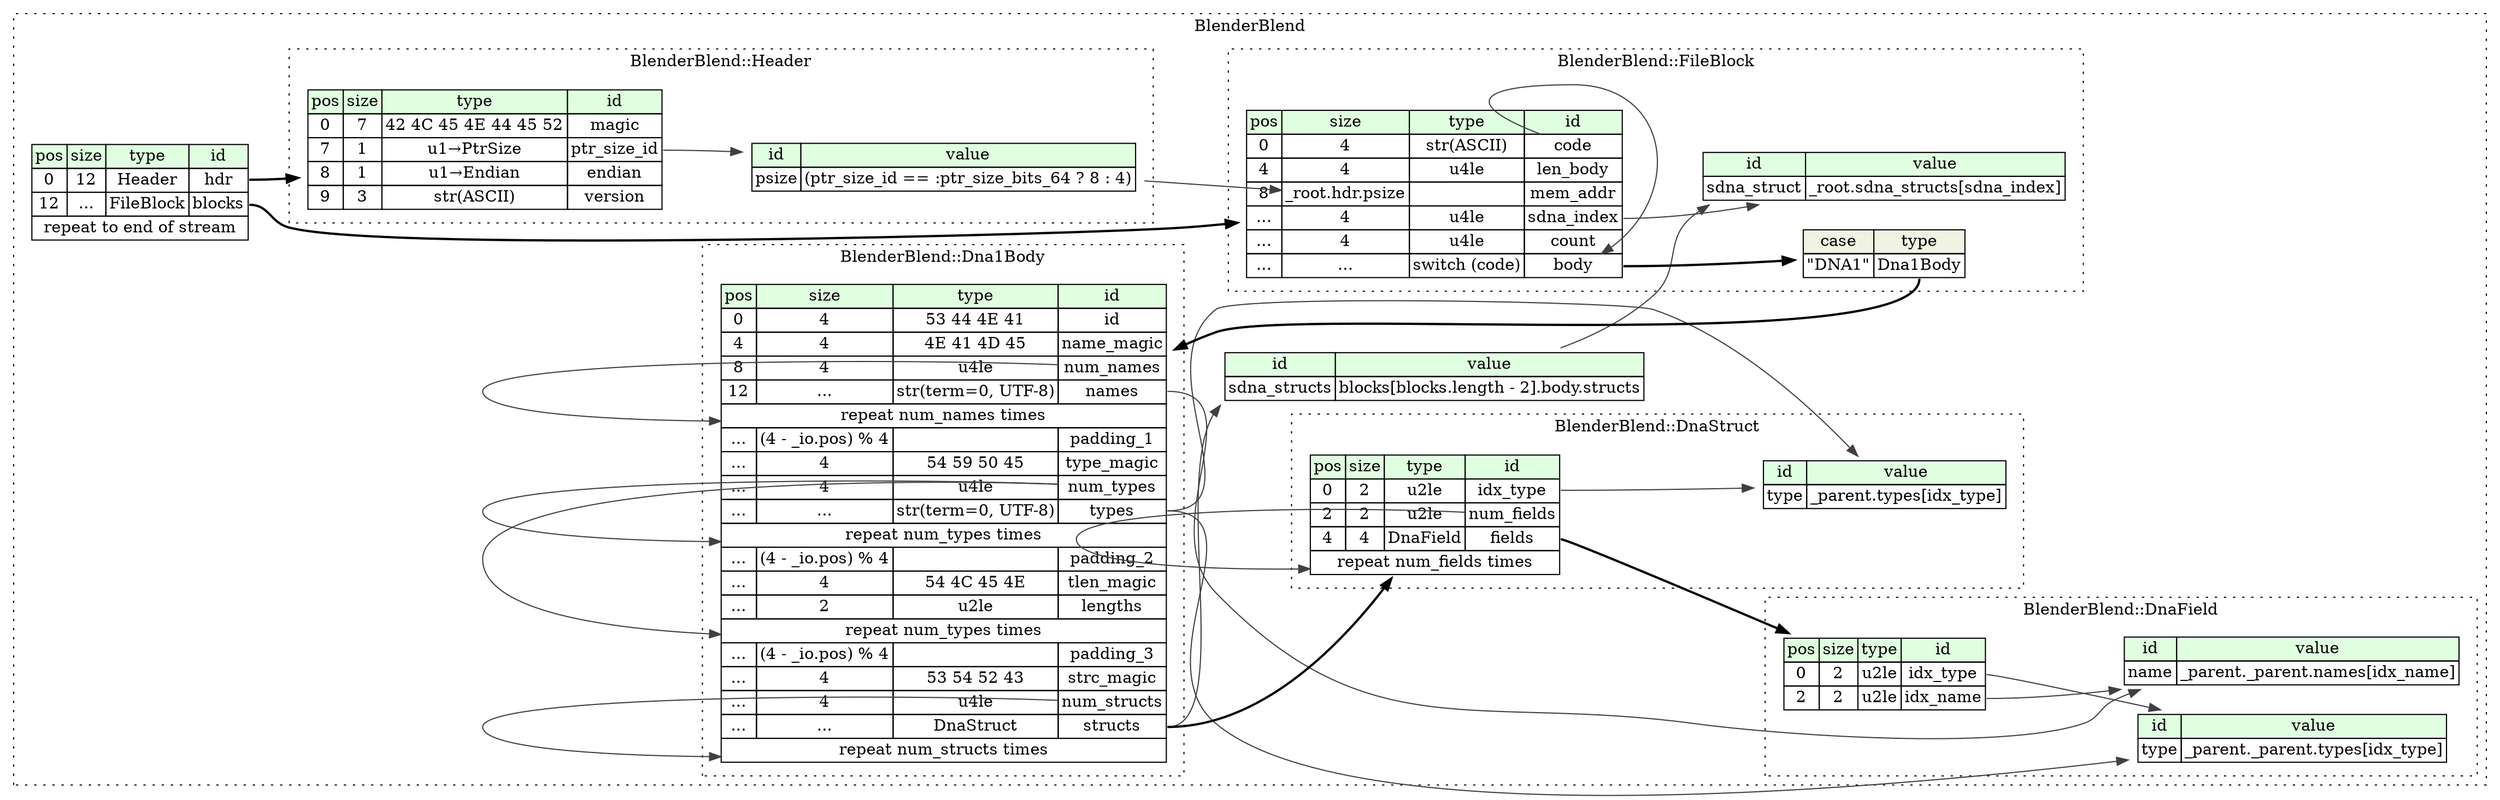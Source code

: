 digraph {
	rankdir=LR;
	node [shape=plaintext];
	subgraph cluster__blender_blend {
		label="BlenderBlend";
		graph[style=dotted];

		blender_blend__seq [label=<<TABLE BORDER="0" CELLBORDER="1" CELLSPACING="0">
			<TR><TD BGCOLOR="#E0FFE0">pos</TD><TD BGCOLOR="#E0FFE0">size</TD><TD BGCOLOR="#E0FFE0">type</TD><TD BGCOLOR="#E0FFE0">id</TD></TR>
			<TR><TD PORT="hdr_pos">0</TD><TD PORT="hdr_size">12</TD><TD>Header</TD><TD PORT="hdr_type">hdr</TD></TR>
			<TR><TD PORT="blocks_pos">12</TD><TD PORT="blocks_size">...</TD><TD>FileBlock</TD><TD PORT="blocks_type">blocks</TD></TR>
			<TR><TD COLSPAN="4" PORT="blocks__repeat">repeat to end of stream</TD></TR>
		</TABLE>>];
		blender_blend__inst__sdna_structs [label=<<TABLE BORDER="0" CELLBORDER="1" CELLSPACING="0">
			<TR><TD BGCOLOR="#E0FFE0">id</TD><TD BGCOLOR="#E0FFE0">value</TD></TR>
			<TR><TD>sdna_structs</TD><TD>blocks[blocks.length - 2].body.structs</TD></TR>
		</TABLE>>];
		subgraph cluster__dna1_body {
			label="BlenderBlend::Dna1Body";
			graph[style=dotted];

			dna1_body__seq [label=<<TABLE BORDER="0" CELLBORDER="1" CELLSPACING="0">
				<TR><TD BGCOLOR="#E0FFE0">pos</TD><TD BGCOLOR="#E0FFE0">size</TD><TD BGCOLOR="#E0FFE0">type</TD><TD BGCOLOR="#E0FFE0">id</TD></TR>
				<TR><TD PORT="id_pos">0</TD><TD PORT="id_size">4</TD><TD>53 44 4E 41</TD><TD PORT="id_type">id</TD></TR>
				<TR><TD PORT="name_magic_pos">4</TD><TD PORT="name_magic_size">4</TD><TD>4E 41 4D 45</TD><TD PORT="name_magic_type">name_magic</TD></TR>
				<TR><TD PORT="num_names_pos">8</TD><TD PORT="num_names_size">4</TD><TD>u4le</TD><TD PORT="num_names_type">num_names</TD></TR>
				<TR><TD PORT="names_pos">12</TD><TD PORT="names_size">...</TD><TD>str(term=0, UTF-8)</TD><TD PORT="names_type">names</TD></TR>
				<TR><TD COLSPAN="4" PORT="names__repeat">repeat num_names times</TD></TR>
				<TR><TD PORT="padding_1_pos">...</TD><TD PORT="padding_1_size">(4 - _io.pos) % 4</TD><TD></TD><TD PORT="padding_1_type">padding_1</TD></TR>
				<TR><TD PORT="type_magic_pos">...</TD><TD PORT="type_magic_size">4</TD><TD>54 59 50 45</TD><TD PORT="type_magic_type">type_magic</TD></TR>
				<TR><TD PORT="num_types_pos">...</TD><TD PORT="num_types_size">4</TD><TD>u4le</TD><TD PORT="num_types_type">num_types</TD></TR>
				<TR><TD PORT="types_pos">...</TD><TD PORT="types_size">...</TD><TD>str(term=0, UTF-8)</TD><TD PORT="types_type">types</TD></TR>
				<TR><TD COLSPAN="4" PORT="types__repeat">repeat num_types times</TD></TR>
				<TR><TD PORT="padding_2_pos">...</TD><TD PORT="padding_2_size">(4 - _io.pos) % 4</TD><TD></TD><TD PORT="padding_2_type">padding_2</TD></TR>
				<TR><TD PORT="tlen_magic_pos">...</TD><TD PORT="tlen_magic_size">4</TD><TD>54 4C 45 4E</TD><TD PORT="tlen_magic_type">tlen_magic</TD></TR>
				<TR><TD PORT="lengths_pos">...</TD><TD PORT="lengths_size">2</TD><TD>u2le</TD><TD PORT="lengths_type">lengths</TD></TR>
				<TR><TD COLSPAN="4" PORT="lengths__repeat">repeat num_types times</TD></TR>
				<TR><TD PORT="padding_3_pos">...</TD><TD PORT="padding_3_size">(4 - _io.pos) % 4</TD><TD></TD><TD PORT="padding_3_type">padding_3</TD></TR>
				<TR><TD PORT="strc_magic_pos">...</TD><TD PORT="strc_magic_size">4</TD><TD>53 54 52 43</TD><TD PORT="strc_magic_type">strc_magic</TD></TR>
				<TR><TD PORT="num_structs_pos">...</TD><TD PORT="num_structs_size">4</TD><TD>u4le</TD><TD PORT="num_structs_type">num_structs</TD></TR>
				<TR><TD PORT="structs_pos">...</TD><TD PORT="structs_size">...</TD><TD>DnaStruct</TD><TD PORT="structs_type">structs</TD></TR>
				<TR><TD COLSPAN="4" PORT="structs__repeat">repeat num_structs times</TD></TR>
			</TABLE>>];
		}
		subgraph cluster__dna_field {
			label="BlenderBlend::DnaField";
			graph[style=dotted];

			dna_field__seq [label=<<TABLE BORDER="0" CELLBORDER="1" CELLSPACING="0">
				<TR><TD BGCOLOR="#E0FFE0">pos</TD><TD BGCOLOR="#E0FFE0">size</TD><TD BGCOLOR="#E0FFE0">type</TD><TD BGCOLOR="#E0FFE0">id</TD></TR>
				<TR><TD PORT="idx_type_pos">0</TD><TD PORT="idx_type_size">2</TD><TD>u2le</TD><TD PORT="idx_type_type">idx_type</TD></TR>
				<TR><TD PORT="idx_name_pos">2</TD><TD PORT="idx_name_size">2</TD><TD>u2le</TD><TD PORT="idx_name_type">idx_name</TD></TR>
			</TABLE>>];
			dna_field__inst__name [label=<<TABLE BORDER="0" CELLBORDER="1" CELLSPACING="0">
				<TR><TD BGCOLOR="#E0FFE0">id</TD><TD BGCOLOR="#E0FFE0">value</TD></TR>
				<TR><TD>name</TD><TD>_parent._parent.names[idx_name]</TD></TR>
			</TABLE>>];
			dna_field__inst__type [label=<<TABLE BORDER="0" CELLBORDER="1" CELLSPACING="0">
				<TR><TD BGCOLOR="#E0FFE0">id</TD><TD BGCOLOR="#E0FFE0">value</TD></TR>
				<TR><TD>type</TD><TD>_parent._parent.types[idx_type]</TD></TR>
			</TABLE>>];
		}
		subgraph cluster__dna_struct {
			label="BlenderBlend::DnaStruct";
			graph[style=dotted];

			dna_struct__seq [label=<<TABLE BORDER="0" CELLBORDER="1" CELLSPACING="0">
				<TR><TD BGCOLOR="#E0FFE0">pos</TD><TD BGCOLOR="#E0FFE0">size</TD><TD BGCOLOR="#E0FFE0">type</TD><TD BGCOLOR="#E0FFE0">id</TD></TR>
				<TR><TD PORT="idx_type_pos">0</TD><TD PORT="idx_type_size">2</TD><TD>u2le</TD><TD PORT="idx_type_type">idx_type</TD></TR>
				<TR><TD PORT="num_fields_pos">2</TD><TD PORT="num_fields_size">2</TD><TD>u2le</TD><TD PORT="num_fields_type">num_fields</TD></TR>
				<TR><TD PORT="fields_pos">4</TD><TD PORT="fields_size">4</TD><TD>DnaField</TD><TD PORT="fields_type">fields</TD></TR>
				<TR><TD COLSPAN="4" PORT="fields__repeat">repeat num_fields times</TD></TR>
			</TABLE>>];
			dna_struct__inst__type [label=<<TABLE BORDER="0" CELLBORDER="1" CELLSPACING="0">
				<TR><TD BGCOLOR="#E0FFE0">id</TD><TD BGCOLOR="#E0FFE0">value</TD></TR>
				<TR><TD>type</TD><TD>_parent.types[idx_type]</TD></TR>
			</TABLE>>];
		}
		subgraph cluster__file_block {
			label="BlenderBlend::FileBlock";
			graph[style=dotted];

			file_block__seq [label=<<TABLE BORDER="0" CELLBORDER="1" CELLSPACING="0">
				<TR><TD BGCOLOR="#E0FFE0">pos</TD><TD BGCOLOR="#E0FFE0">size</TD><TD BGCOLOR="#E0FFE0">type</TD><TD BGCOLOR="#E0FFE0">id</TD></TR>
				<TR><TD PORT="code_pos">0</TD><TD PORT="code_size">4</TD><TD>str(ASCII)</TD><TD PORT="code_type">code</TD></TR>
				<TR><TD PORT="len_body_pos">4</TD><TD PORT="len_body_size">4</TD><TD>u4le</TD><TD PORT="len_body_type">len_body</TD></TR>
				<TR><TD PORT="mem_addr_pos">8</TD><TD PORT="mem_addr_size">_root.hdr.psize</TD><TD></TD><TD PORT="mem_addr_type">mem_addr</TD></TR>
				<TR><TD PORT="sdna_index_pos">...</TD><TD PORT="sdna_index_size">4</TD><TD>u4le</TD><TD PORT="sdna_index_type">sdna_index</TD></TR>
				<TR><TD PORT="count_pos">...</TD><TD PORT="count_size">4</TD><TD>u4le</TD><TD PORT="count_type">count</TD></TR>
				<TR><TD PORT="body_pos">...</TD><TD PORT="body_size">...</TD><TD>switch (code)</TD><TD PORT="body_type">body</TD></TR>
			</TABLE>>];
			file_block__inst__sdna_struct [label=<<TABLE BORDER="0" CELLBORDER="1" CELLSPACING="0">
				<TR><TD BGCOLOR="#E0FFE0">id</TD><TD BGCOLOR="#E0FFE0">value</TD></TR>
				<TR><TD>sdna_struct</TD><TD>_root.sdna_structs[sdna_index]</TD></TR>
			</TABLE>>];
file_block__seq_body_switch [label=<<TABLE BORDER="0" CELLBORDER="1" CELLSPACING="0">
	<TR><TD BGCOLOR="#F0F2E4">case</TD><TD BGCOLOR="#F0F2E4">type</TD></TR>
	<TR><TD>&quot;DNA1&quot;</TD><TD PORT="case0">Dna1Body</TD></TR>
</TABLE>>];
		}
		subgraph cluster__header {
			label="BlenderBlend::Header";
			graph[style=dotted];

			header__seq [label=<<TABLE BORDER="0" CELLBORDER="1" CELLSPACING="0">
				<TR><TD BGCOLOR="#E0FFE0">pos</TD><TD BGCOLOR="#E0FFE0">size</TD><TD BGCOLOR="#E0FFE0">type</TD><TD BGCOLOR="#E0FFE0">id</TD></TR>
				<TR><TD PORT="magic_pos">0</TD><TD PORT="magic_size">7</TD><TD>42 4C 45 4E 44 45 52</TD><TD PORT="magic_type">magic</TD></TR>
				<TR><TD PORT="ptr_size_id_pos">7</TD><TD PORT="ptr_size_id_size">1</TD><TD>u1→PtrSize</TD><TD PORT="ptr_size_id_type">ptr_size_id</TD></TR>
				<TR><TD PORT="endian_pos">8</TD><TD PORT="endian_size">1</TD><TD>u1→Endian</TD><TD PORT="endian_type">endian</TD></TR>
				<TR><TD PORT="version_pos">9</TD><TD PORT="version_size">3</TD><TD>str(ASCII)</TD><TD PORT="version_type">version</TD></TR>
			</TABLE>>];
			header__inst__psize [label=<<TABLE BORDER="0" CELLBORDER="1" CELLSPACING="0">
				<TR><TD BGCOLOR="#E0FFE0">id</TD><TD BGCOLOR="#E0FFE0">value</TD></TR>
				<TR><TD>psize</TD><TD>(ptr_size_id == :ptr_size_bits_64 ? 8 : 4)</TD></TR>
			</TABLE>>];
		}
	}
	blender_blend__seq:hdr_type -> header__seq [style=bold];
	blender_blend__seq:blocks_type -> file_block__seq [style=bold];
	dna1_body__seq:structs_type -> blender_blend__inst__sdna_structs [color="#404040"];
	dna1_body__seq:num_names_type -> dna1_body__seq:names__repeat [color="#404040"];
	dna1_body__seq:num_types_type -> dna1_body__seq:types__repeat [color="#404040"];
	dna1_body__seq:num_types_type -> dna1_body__seq:lengths__repeat [color="#404040"];
	dna1_body__seq:structs_type -> dna_struct__seq [style=bold];
	dna1_body__seq:num_structs_type -> dna1_body__seq:structs__repeat [color="#404040"];
	dna1_body__seq:names_type -> dna_field__inst__name [color="#404040"];
	dna_field__seq:idx_name_type -> dna_field__inst__name [color="#404040"];
	dna1_body__seq:types_type -> dna_field__inst__type [color="#404040"];
	dna_field__seq:idx_type_type -> dna_field__inst__type [color="#404040"];
	dna_struct__seq:fields_type -> dna_field__seq [style=bold];
	dna_struct__seq:num_fields_type -> dna_struct__seq:fields__repeat [color="#404040"];
	dna1_body__seq:types_type -> dna_struct__inst__type [color="#404040"];
	dna_struct__seq:idx_type_type -> dna_struct__inst__type [color="#404040"];
	header__inst__psize:psize_type -> file_block__seq:mem_addr_size [color="#404040"];
	file_block__seq:body_type -> file_block__seq_body_switch [style=bold];
	file_block__seq_body_switch:case0 -> dna1_body__seq [style=bold];
	file_block__seq:code_type -> file_block__seq:body_type [color="#404040"];
	blender_blend__inst__sdna_structs:sdna_structs_type -> file_block__inst__sdna_struct [color="#404040"];
	file_block__seq:sdna_index_type -> file_block__inst__sdna_struct [color="#404040"];
	header__seq:ptr_size_id_type -> header__inst__psize [color="#404040"];
}
